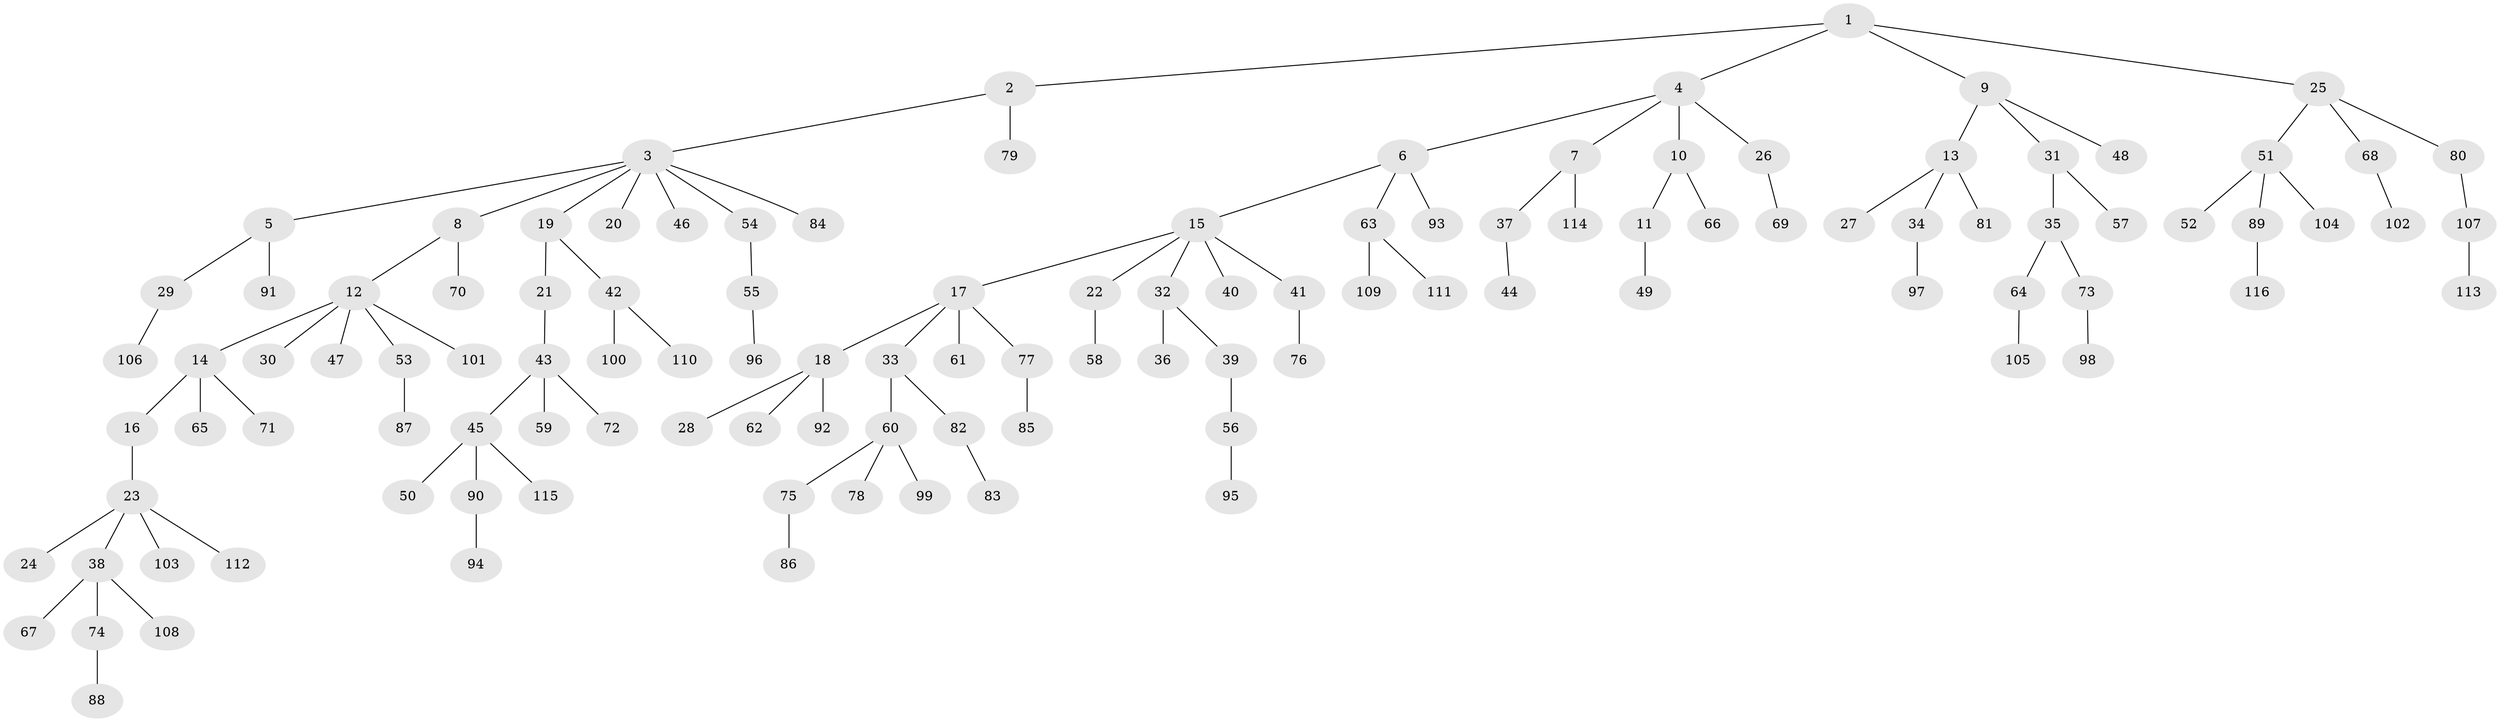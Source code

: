 // Generated by graph-tools (version 1.1) at 2025/26/03/09/25 03:26:28]
// undirected, 116 vertices, 115 edges
graph export_dot {
graph [start="1"]
  node [color=gray90,style=filled];
  1;
  2;
  3;
  4;
  5;
  6;
  7;
  8;
  9;
  10;
  11;
  12;
  13;
  14;
  15;
  16;
  17;
  18;
  19;
  20;
  21;
  22;
  23;
  24;
  25;
  26;
  27;
  28;
  29;
  30;
  31;
  32;
  33;
  34;
  35;
  36;
  37;
  38;
  39;
  40;
  41;
  42;
  43;
  44;
  45;
  46;
  47;
  48;
  49;
  50;
  51;
  52;
  53;
  54;
  55;
  56;
  57;
  58;
  59;
  60;
  61;
  62;
  63;
  64;
  65;
  66;
  67;
  68;
  69;
  70;
  71;
  72;
  73;
  74;
  75;
  76;
  77;
  78;
  79;
  80;
  81;
  82;
  83;
  84;
  85;
  86;
  87;
  88;
  89;
  90;
  91;
  92;
  93;
  94;
  95;
  96;
  97;
  98;
  99;
  100;
  101;
  102;
  103;
  104;
  105;
  106;
  107;
  108;
  109;
  110;
  111;
  112;
  113;
  114;
  115;
  116;
  1 -- 2;
  1 -- 4;
  1 -- 9;
  1 -- 25;
  2 -- 3;
  2 -- 79;
  3 -- 5;
  3 -- 8;
  3 -- 19;
  3 -- 20;
  3 -- 46;
  3 -- 54;
  3 -- 84;
  4 -- 6;
  4 -- 7;
  4 -- 10;
  4 -- 26;
  5 -- 29;
  5 -- 91;
  6 -- 15;
  6 -- 63;
  6 -- 93;
  7 -- 37;
  7 -- 114;
  8 -- 12;
  8 -- 70;
  9 -- 13;
  9 -- 31;
  9 -- 48;
  10 -- 11;
  10 -- 66;
  11 -- 49;
  12 -- 14;
  12 -- 30;
  12 -- 47;
  12 -- 53;
  12 -- 101;
  13 -- 27;
  13 -- 34;
  13 -- 81;
  14 -- 16;
  14 -- 65;
  14 -- 71;
  15 -- 17;
  15 -- 22;
  15 -- 32;
  15 -- 40;
  15 -- 41;
  16 -- 23;
  17 -- 18;
  17 -- 33;
  17 -- 61;
  17 -- 77;
  18 -- 28;
  18 -- 62;
  18 -- 92;
  19 -- 21;
  19 -- 42;
  21 -- 43;
  22 -- 58;
  23 -- 24;
  23 -- 38;
  23 -- 103;
  23 -- 112;
  25 -- 51;
  25 -- 68;
  25 -- 80;
  26 -- 69;
  29 -- 106;
  31 -- 35;
  31 -- 57;
  32 -- 36;
  32 -- 39;
  33 -- 60;
  33 -- 82;
  34 -- 97;
  35 -- 64;
  35 -- 73;
  37 -- 44;
  38 -- 67;
  38 -- 74;
  38 -- 108;
  39 -- 56;
  41 -- 76;
  42 -- 100;
  42 -- 110;
  43 -- 45;
  43 -- 59;
  43 -- 72;
  45 -- 50;
  45 -- 90;
  45 -- 115;
  51 -- 52;
  51 -- 89;
  51 -- 104;
  53 -- 87;
  54 -- 55;
  55 -- 96;
  56 -- 95;
  60 -- 75;
  60 -- 78;
  60 -- 99;
  63 -- 109;
  63 -- 111;
  64 -- 105;
  68 -- 102;
  73 -- 98;
  74 -- 88;
  75 -- 86;
  77 -- 85;
  80 -- 107;
  82 -- 83;
  89 -- 116;
  90 -- 94;
  107 -- 113;
}
